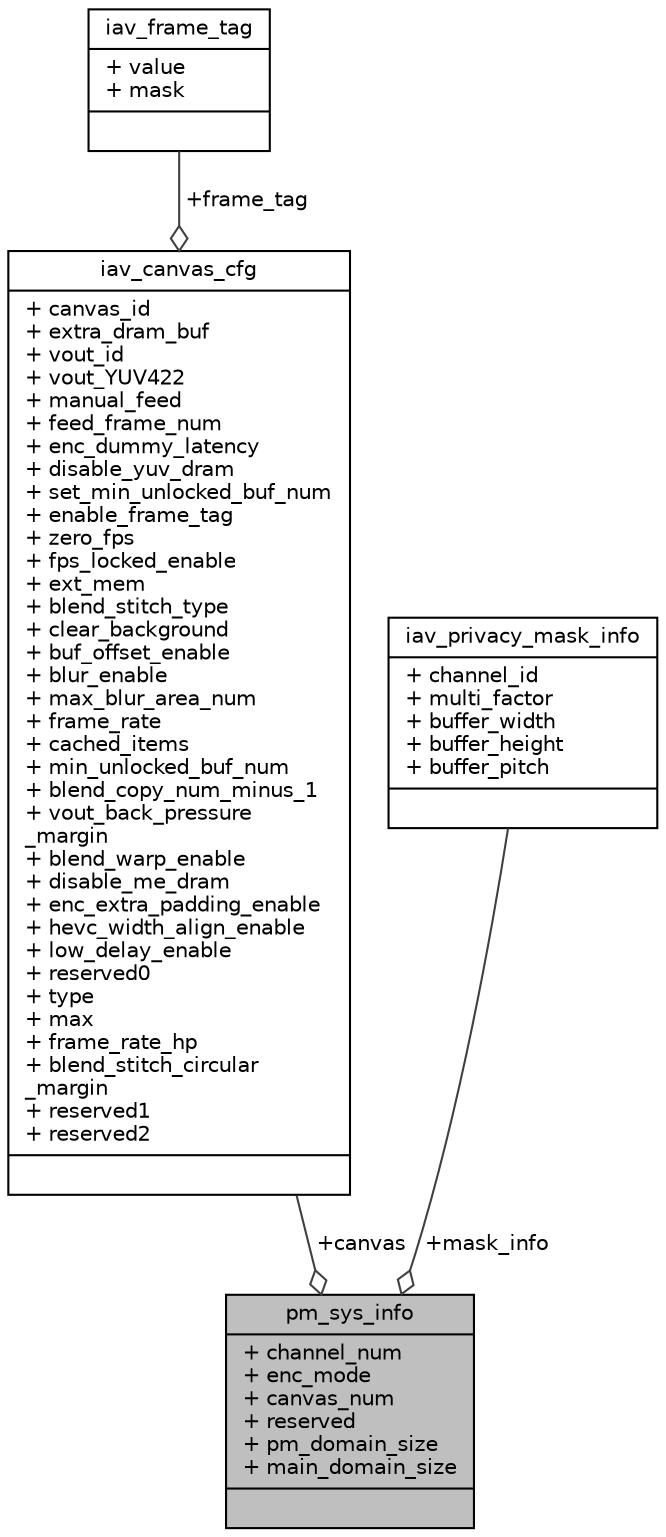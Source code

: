 digraph "pm_sys_info"
{
 // INTERACTIVE_SVG=YES
 // LATEX_PDF_SIZE
  bgcolor="transparent";
  edge [fontname="Helvetica",fontsize="10",labelfontname="Helvetica",labelfontsize="10"];
  node [fontname="Helvetica",fontsize="10",shape=record];
  Node1 [label="{pm_sys_info\n|+ channel_num\l+ enc_mode\l+ canvas_num\l+ reserved\l+ pm_domain_size\l+ main_domain_size\l|}",height=0.2,width=0.4,color="black", fillcolor="grey75", style="filled", fontcolor="black",tooltip=" "];
  Node2 -> Node1 [color="grey25",fontsize="10",style="solid",label=" +canvas" ,arrowhead="odiamond",fontname="Helvetica"];
  Node2 [label="{iav_canvas_cfg\n|+ canvas_id\l+ extra_dram_buf\l+ vout_id\l+ vout_YUV422\l+ manual_feed\l+ feed_frame_num\l+ enc_dummy_latency\l+ disable_yuv_dram\l+ set_min_unlocked_buf_num\l+ enable_frame_tag\l+ zero_fps\l+ fps_locked_enable\l+ ext_mem\l+ blend_stitch_type\l+ clear_background\l+ buf_offset_enable\l+ blur_enable\l+ max_blur_area_num\l+ frame_rate\l+ cached_items\l+ min_unlocked_buf_num\l+ blend_copy_num_minus_1\l+ vout_back_pressure\l_margin\l+ blend_warp_enable\l+ disable_me_dram\l+ enc_extra_padding_enable\l+ hevc_width_align_enable\l+ low_delay_enable\l+ reserved0\l+ type\l+ max\l+ frame_rate_hp\l+ blend_stitch_circular\l_margin\l+ reserved1\l+ reserved2\l|}",height=0.2,width=0.4,color="black",URL="$dd/d01/structiav__canvas__cfg.html",tooltip=" "];
  Node3 -> Node2 [color="grey25",fontsize="10",style="solid",label=" +frame_tag" ,arrowhead="odiamond",fontname="Helvetica"];
  Node3 [label="{iav_frame_tag\n|+ value\l+ mask\l|}",height=0.2,width=0.4,color="black",URL="$d6/db0/structiav__frame__tag.html",tooltip=" "];
  Node4 -> Node1 [color="grey25",fontsize="10",style="solid",label=" +mask_info" ,arrowhead="odiamond",fontname="Helvetica"];
  Node4 [label="{iav_privacy_mask_info\n|+ channel_id\l+ multi_factor\l+ buffer_width\l+ buffer_height\l+ buffer_pitch\l|}",height=0.2,width=0.4,color="black",URL="$dc/dfa/structiav__privacy__mask__info.html",tooltip=" "];
}
